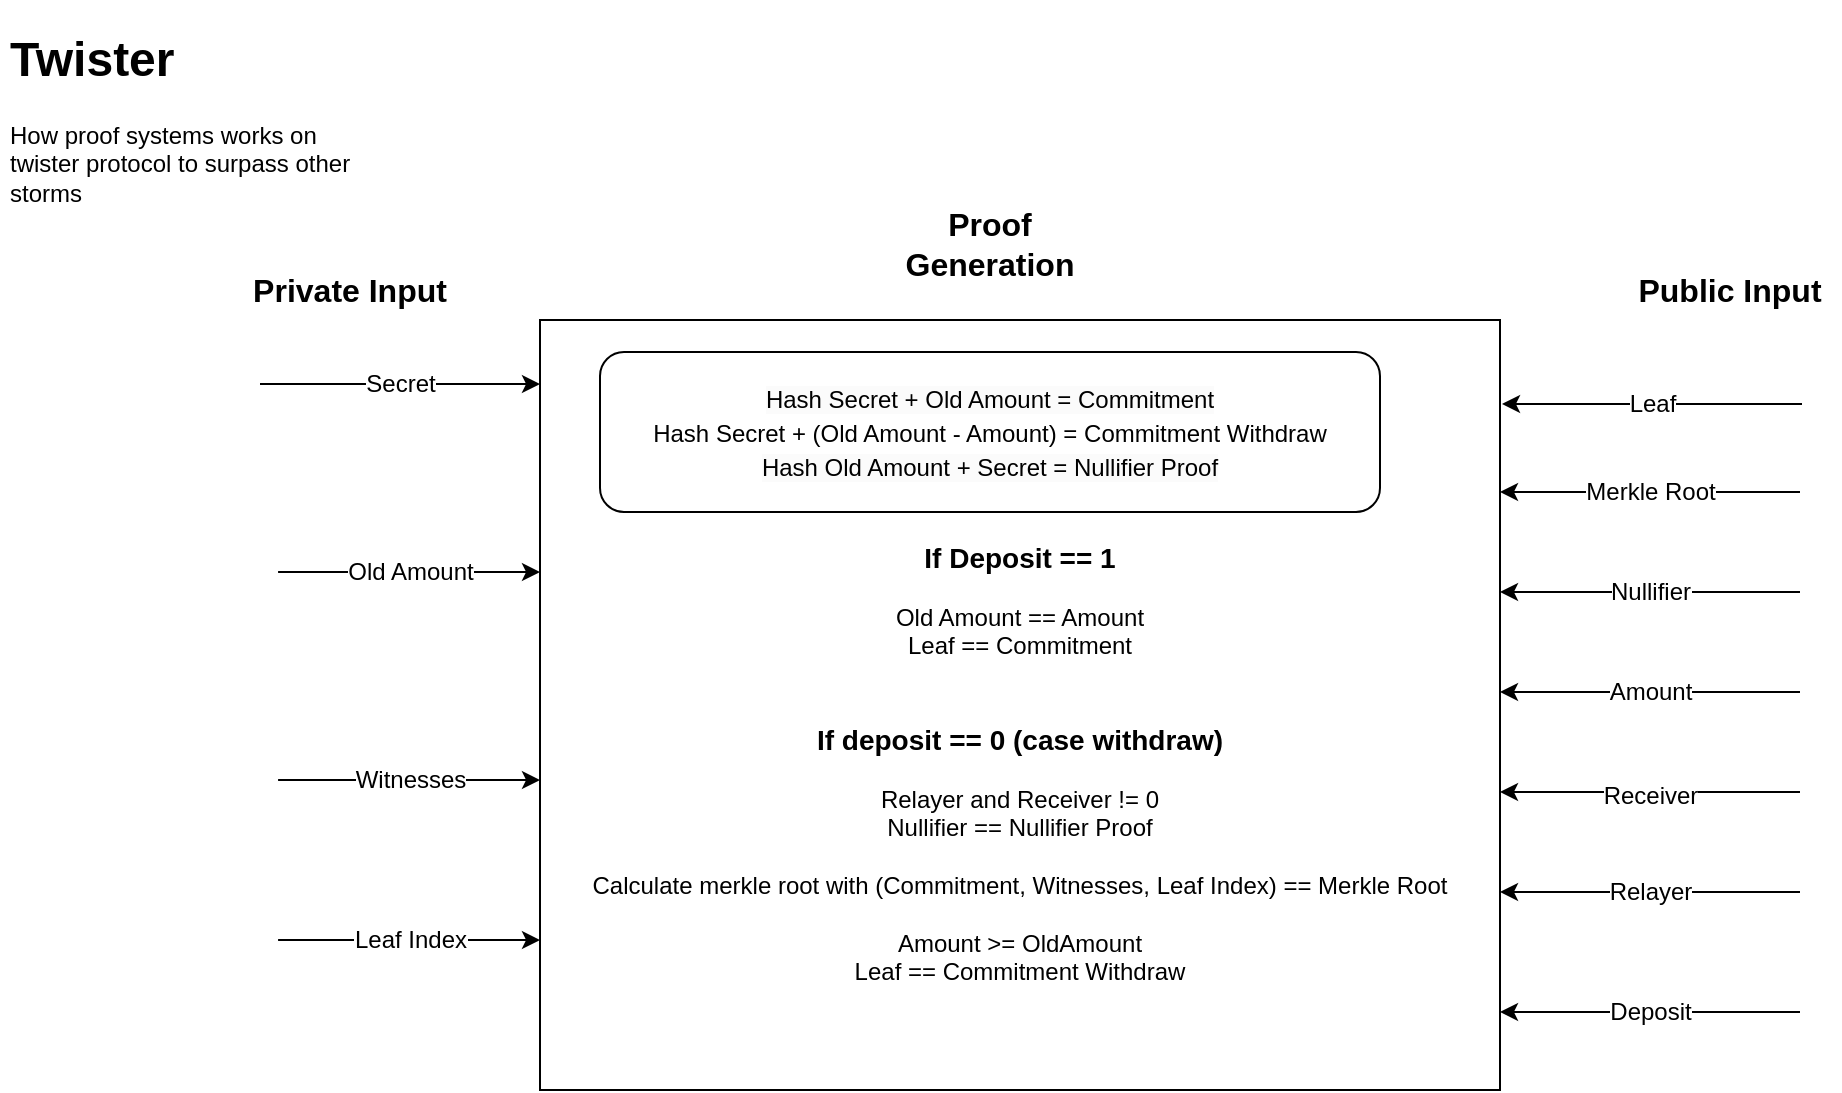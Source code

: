 <mxfile>
    <diagram id="ArxtVnHaTIVjWUfL6Eey" name="Page-1">
        <mxGraphModel dx="1490" dy="707" grid="0" gridSize="10" guides="1" tooltips="1" connect="1" arrows="1" fold="1" page="1" pageScale="1" pageWidth="1169" pageHeight="827" math="0" shadow="0">
            <root>
                <mxCell id="0"/>
                <mxCell id="1" parent="0"/>
                <mxCell id="2" value="&lt;br&gt;&lt;br&gt;&lt;br&gt;&lt;br&gt;&lt;br&gt;&lt;b&gt;&lt;font style=&quot;font-size: 14px;&quot;&gt;If Deposit == 1&lt;/font&gt;&lt;/b&gt;&lt;br&gt;&lt;br&gt;Old Amount == Amount&lt;br&gt;Leaf == Commitment&lt;br&gt;&lt;br&gt;&lt;font style=&quot;font-size: 14px;&quot;&gt;&lt;b&gt;&lt;br&gt;If deposit == 0 (case withdraw)&lt;br&gt;&lt;/b&gt;&lt;/font&gt;&lt;br&gt;Relayer and Receiver != 0&lt;br&gt;Nullifier == Nullifier Proof&lt;br&gt;&lt;br&gt;Calculate merkle root with (Commitment, Witnesses, Leaf Index) == Merkle Root&lt;br&gt;&lt;br&gt;Amount &amp;gt;= OldAmount&lt;br&gt;Leaf == Commitment Withdraw&lt;br&gt;&amp;nbsp;" style="rounded=0;whiteSpace=wrap;html=1;" parent="1" vertex="1">
                    <mxGeometry x="300" y="160" width="480" height="385" as="geometry"/>
                </mxCell>
                <mxCell id="3" value="Private Input" style="text;html=1;strokeColor=none;fillColor=none;align=center;verticalAlign=middle;whiteSpace=wrap;rounded=0;glass=0;fontStyle=1;fontSize=16;" parent="1" vertex="1">
                    <mxGeometry x="150" y="130" width="110" height="30" as="geometry"/>
                </mxCell>
                <mxCell id="5" value="Secret&lt;br style=&quot;font-size: 12px;&quot;&gt;" style="endArrow=classic;html=1;fontSize=12;" parent="1" edge="1">
                    <mxGeometry width="50" height="50" relative="1" as="geometry">
                        <mxPoint x="160" y="192" as="sourcePoint"/>
                        <mxPoint x="300" y="192" as="targetPoint"/>
                    </mxGeometry>
                </mxCell>
                <mxCell id="8" value="Old Amount" style="endArrow=classic;html=1;entryX=0.004;entryY=0.209;entryDx=0;entryDy=0;entryPerimeter=0;fontSize=12;" parent="1" edge="1">
                    <mxGeometry width="50" height="50" relative="1" as="geometry">
                        <mxPoint x="169.04" y="286.02" as="sourcePoint"/>
                        <mxPoint x="300.0" y="286" as="targetPoint"/>
                    </mxGeometry>
                </mxCell>
                <mxCell id="9" value="Witnesses" style="endArrow=classic;html=1;entryX=0.004;entryY=0.209;entryDx=0;entryDy=0;entryPerimeter=0;fontSize=12;" parent="1" edge="1">
                    <mxGeometry width="50" height="50" relative="1" as="geometry">
                        <mxPoint x="169.04" y="390.02" as="sourcePoint"/>
                        <mxPoint x="300.0" y="390" as="targetPoint"/>
                    </mxGeometry>
                </mxCell>
                <mxCell id="10" value="Leaf Index" style="endArrow=classic;html=1;entryX=0.004;entryY=0.209;entryDx=0;entryDy=0;entryPerimeter=0;fontSize=12;" parent="1" edge="1">
                    <mxGeometry width="50" height="50" relative="1" as="geometry">
                        <mxPoint x="169.04" y="470.02" as="sourcePoint"/>
                        <mxPoint x="300.0" y="470" as="targetPoint"/>
                    </mxGeometry>
                </mxCell>
                <mxCell id="12" value="&lt;h1&gt;Twister&lt;/h1&gt;&lt;p&gt;How proof systems works on twister protocol&amp;nbsp;to surpass other storms&lt;/p&gt;" style="text;html=1;strokeColor=none;fillColor=none;spacing=5;spacingTop=-20;whiteSpace=wrap;overflow=hidden;rounded=0;" parent="1" vertex="1">
                    <mxGeometry x="30" y="10" width="190" height="120" as="geometry"/>
                </mxCell>
                <mxCell id="13" value="Public Input" style="text;html=1;strokeColor=none;fillColor=none;align=center;verticalAlign=middle;whiteSpace=wrap;rounded=0;glass=0;fontStyle=1;fontSize=16;" parent="1" vertex="1">
                    <mxGeometry x="840" y="130" width="110" height="30" as="geometry"/>
                </mxCell>
                <mxCell id="14" value="&lt;font style=&quot;font-size: 12px;&quot;&gt;Leaf&lt;/font&gt;" style="endArrow=classic;html=1;fontSize=12;" parent="1" edge="1">
                    <mxGeometry width="50" height="50" relative="1" as="geometry">
                        <mxPoint x="931" y="202" as="sourcePoint"/>
                        <mxPoint x="781" y="202" as="targetPoint"/>
                    </mxGeometry>
                </mxCell>
                <mxCell id="15" value="&lt;font style=&quot;font-size: 12px;&quot;&gt;Nullifier&lt;/font&gt;" style="endArrow=classic;html=1;fontSize=11;" parent="1" edge="1">
                    <mxGeometry width="50" height="50" relative="1" as="geometry">
                        <mxPoint x="930" y="296" as="sourcePoint"/>
                        <mxPoint x="780" y="296" as="targetPoint"/>
                    </mxGeometry>
                </mxCell>
                <mxCell id="16" value="&lt;font style=&quot;font-size: 12px;&quot;&gt;Amount&lt;/font&gt;" style="endArrow=classic;html=1;fontSize=12;" parent="1" edge="1">
                    <mxGeometry width="50" height="50" relative="1" as="geometry">
                        <mxPoint x="930" y="346" as="sourcePoint"/>
                        <mxPoint x="780" y="346" as="targetPoint"/>
                    </mxGeometry>
                </mxCell>
                <mxCell id="17" value="&lt;font style=&quot;font-size: 12px;&quot;&gt;Receiver&lt;/font&gt;" style="endArrow=classic;html=1;fontSize=16;" parent="1" edge="1">
                    <mxGeometry width="50" height="50" relative="1" as="geometry">
                        <mxPoint x="930" y="396" as="sourcePoint"/>
                        <mxPoint x="780" y="396" as="targetPoint"/>
                    </mxGeometry>
                </mxCell>
                <mxCell id="18" value="&lt;font style=&quot;font-size: 12px;&quot;&gt;Relayer&lt;/font&gt;" style="endArrow=classic;html=1;fontSize=12;" parent="1" edge="1">
                    <mxGeometry width="50" height="50" relative="1" as="geometry">
                        <mxPoint x="930" y="446" as="sourcePoint"/>
                        <mxPoint x="780" y="446" as="targetPoint"/>
                    </mxGeometry>
                </mxCell>
                <mxCell id="19" value="&lt;font style=&quot;font-size: 12px;&quot;&gt;Deposit&lt;/font&gt;" style="endArrow=classic;html=1;fontSize=12;" parent="1" edge="1">
                    <mxGeometry width="50" height="50" relative="1" as="geometry">
                        <mxPoint x="930" y="506" as="sourcePoint"/>
                        <mxPoint x="780" y="506" as="targetPoint"/>
                    </mxGeometry>
                </mxCell>
                <mxCell id="20" value="&lt;font style=&quot;font-size: 12px;&quot;&gt;Merkle Root&lt;/font&gt;" style="endArrow=classic;html=1;fontSize=12;" parent="1" edge="1">
                    <mxGeometry width="50" height="50" relative="1" as="geometry">
                        <mxPoint x="930" y="246" as="sourcePoint"/>
                        <mxPoint x="780" y="246" as="targetPoint"/>
                        <Array as="points">
                            <mxPoint x="860" y="246"/>
                        </Array>
                    </mxGeometry>
                </mxCell>
                <mxCell id="21" value="Proof Generation" style="text;html=1;strokeColor=none;fillColor=none;align=center;verticalAlign=middle;whiteSpace=wrap;rounded=0;glass=0;fontStyle=1;fontSize=16;" parent="1" vertex="1">
                    <mxGeometry x="470" y="107" width="110" height="30" as="geometry"/>
                </mxCell>
                <mxCell id="26" value="&lt;span style=&quot;color: rgb(0, 0, 0); font-family: Helvetica; font-size: 12px; font-style: normal; font-variant-ligatures: normal; font-variant-caps: normal; font-weight: 400; letter-spacing: normal; orphans: 2; text-align: center; text-indent: 0px; text-transform: none; widows: 2; word-spacing: 0px; -webkit-text-stroke-width: 0px; background-color: rgb(251, 251, 251); text-decoration-thickness: initial; text-decoration-style: initial; text-decoration-color: initial; float: none; display: inline !important;&quot;&gt;Hash Secret + Old Amount = Commitment&lt;br&gt;&lt;/span&gt;&lt;span style=&quot;font-size: 12px;&quot;&gt;Hash Secret + (Old Amount - Amount) = Commitment Withdraw&lt;/span&gt;&lt;br style=&quot;border-color: var(--border-color); color: rgb(0, 0, 0); font-family: Helvetica; font-size: 12px; font-style: normal; font-variant-ligatures: normal; font-variant-caps: normal; font-weight: 400; letter-spacing: normal; orphans: 2; text-align: center; text-indent: 0px; text-transform: none; widows: 2; word-spacing: 0px; -webkit-text-stroke-width: 0px; background-color: rgb(251, 251, 251); text-decoration-thickness: initial; text-decoration-style: initial; text-decoration-color: initial;&quot;&gt;&lt;span style=&quot;color: rgb(0, 0, 0); font-family: Helvetica; font-size: 12px; font-style: normal; font-variant-ligatures: normal; font-variant-caps: normal; font-weight: 400; letter-spacing: normal; orphans: 2; text-align: center; text-indent: 0px; text-transform: none; widows: 2; word-spacing: 0px; -webkit-text-stroke-width: 0px; background-color: rgb(251, 251, 251); text-decoration-thickness: initial; text-decoration-style: initial; text-decoration-color: initial; float: none; display: inline !important;&quot;&gt;Hash Old Amount + Secret = Nullifier Proof&lt;/span&gt;" style="rounded=1;whiteSpace=wrap;html=1;glass=0;fontSize=14;" parent="1" vertex="1">
                    <mxGeometry x="330" y="176" width="390" height="80" as="geometry"/>
                </mxCell>
            </root>
        </mxGraphModel>
    </diagram>
</mxfile>